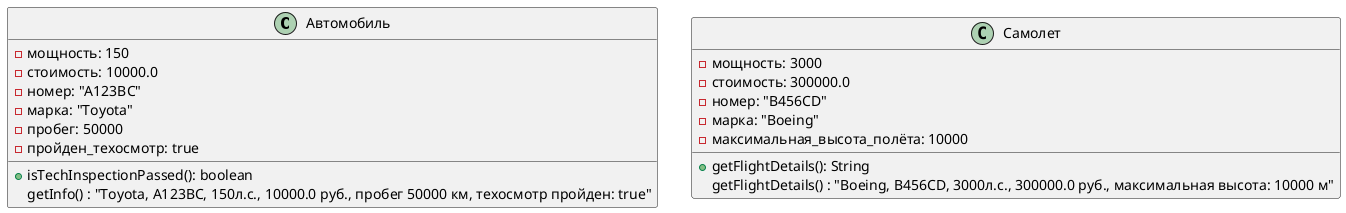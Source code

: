 @startuml
class Автомобиль {
    - мощность: 150
    - стоимость: 10000.0
    - номер: "A123BC"
    - марка: "Toyota"
    - пробег: 50000
    - пройден_техосмотр: true
    + isTechInspectionPassed(): boolean
}

class Самолет {
    - мощность: 3000
    - стоимость: 300000.0
    - номер: "B456CD"
    - марка: "Boeing"
    - максимальная_высота_полёта: 10000
    + getFlightDetails(): String
}

Автомобиль : getInfo() : "Toyota, A123BC, 150л.с., 10000.0 руб., пробег 50000 км, техосмотр пройден: true"
Самолет : getFlightDetails() : "Boeing, B456CD, 3000л.с., 300000.0 руб., максимальная высота: 10000 м"
@enduml